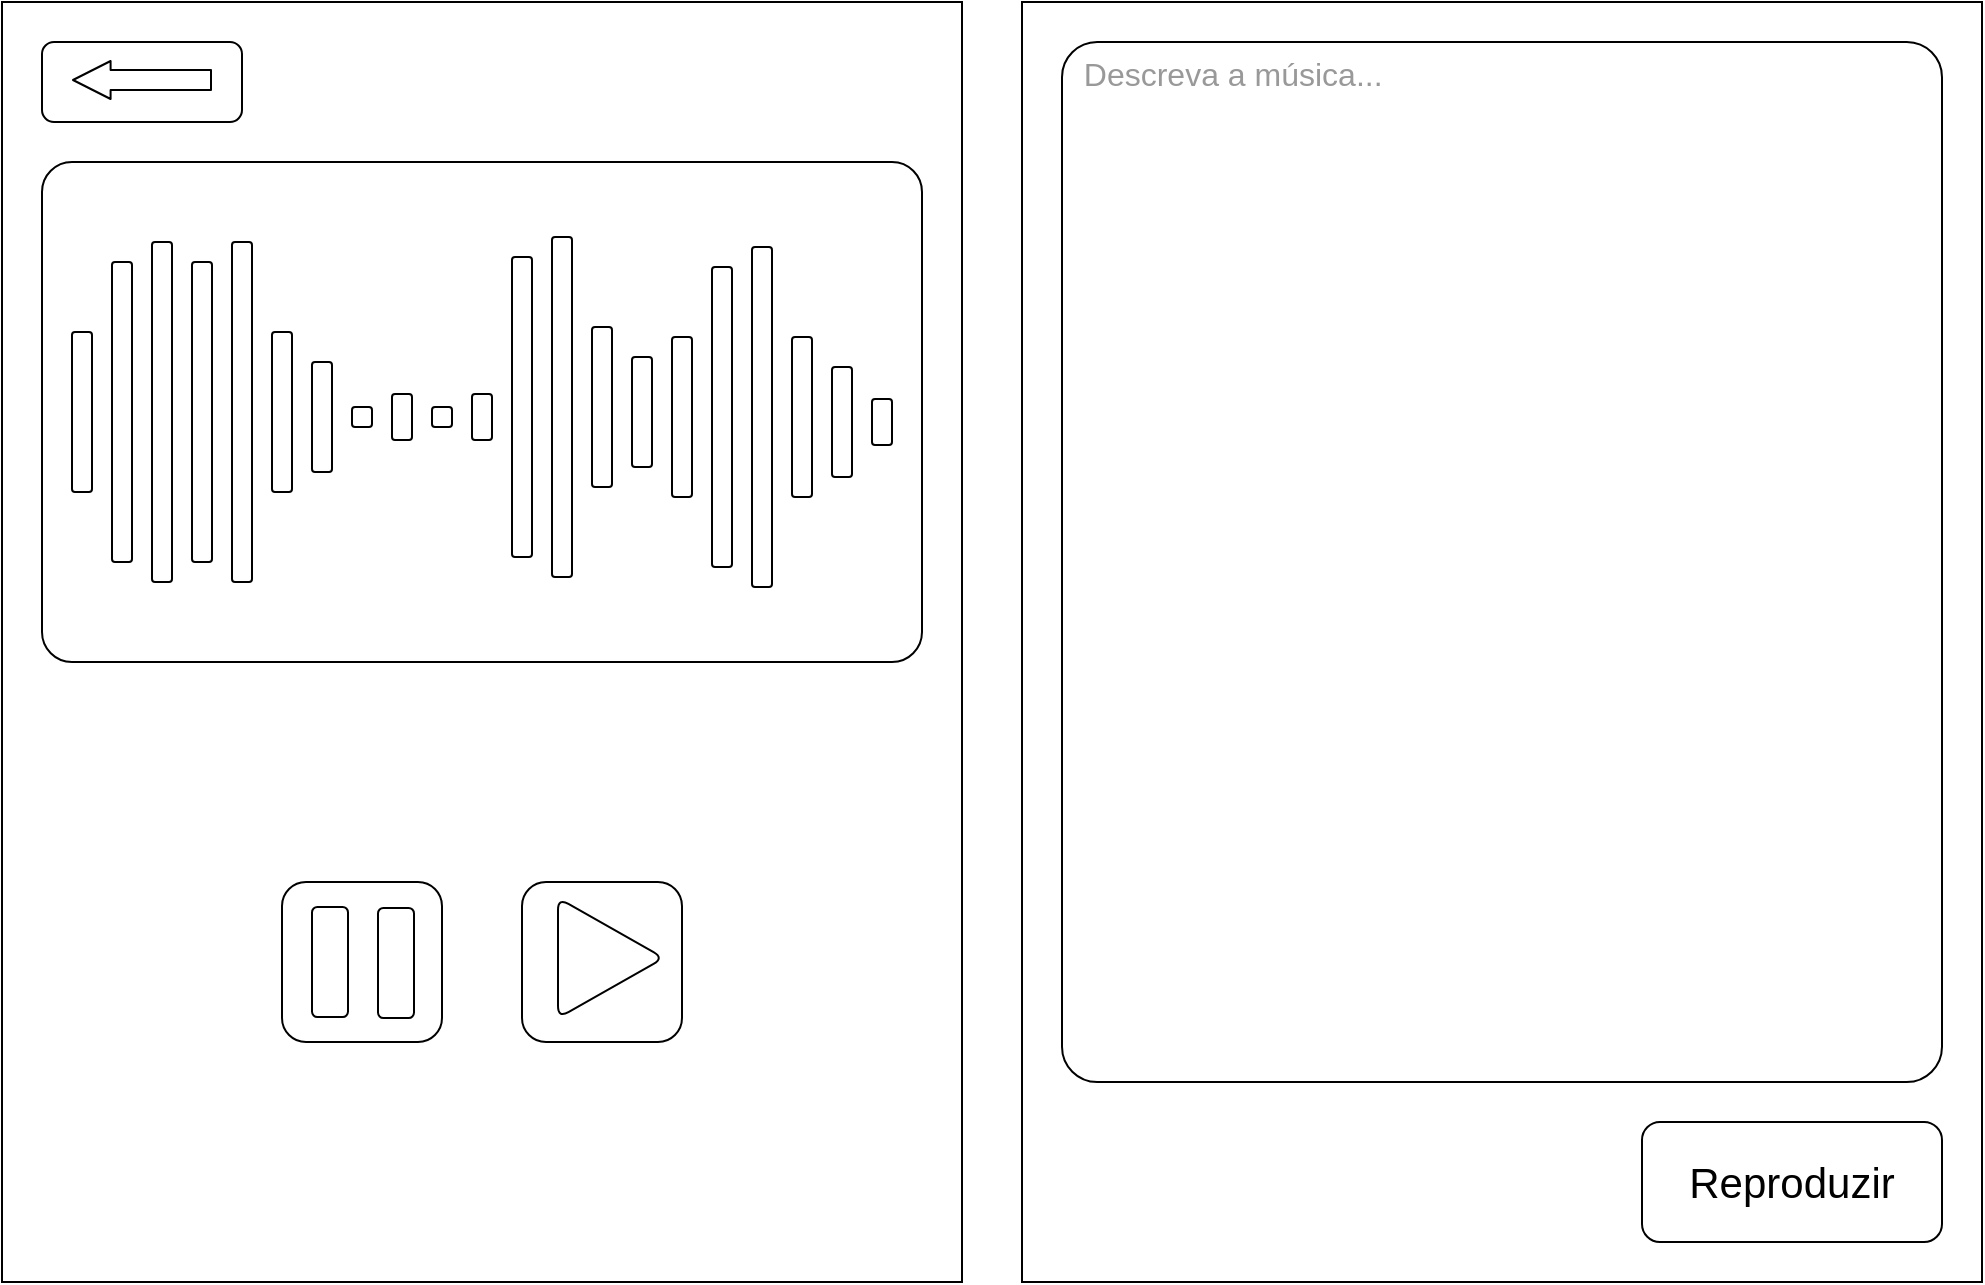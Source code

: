 <mxfile version="12.2.4" pages="1"><diagram id="DpO4gBxJCPLxxZKnZP1k" name="Page-1"><mxGraphModel dx="1727" dy="746" grid="1" gridSize="10" guides="1" tooltips="1" connect="1" arrows="1" fold="1" page="1" pageScale="1" pageWidth="1600" pageHeight="900" math="0" shadow="0"><root><mxCell id="0"/><mxCell id="1" parent="0"/><mxCell id="2" value="" style="rounded=0;whiteSpace=wrap;html=1;" parent="1" vertex="1"><mxGeometry x="110" y="130" width="480" height="640" as="geometry"/></mxCell><mxCell id="4" value="" style="rounded=0;whiteSpace=wrap;html=1;" parent="1" vertex="1"><mxGeometry x="620" y="130" width="480" height="640" as="geometry"/></mxCell><mxCell id="5" value="" style="rounded=1;whiteSpace=wrap;html=1;" parent="1" vertex="1"><mxGeometry x="130" y="150" width="100" height="40" as="geometry"/></mxCell><mxCell id="11" value="" style="shape=flexArrow;endArrow=classic;html=1;endWidth=8;endSize=5.932;" parent="1" edge="1"><mxGeometry width="50" height="50" relative="1" as="geometry"><mxPoint x="215" y="169" as="sourcePoint"/><mxPoint x="145" y="169" as="targetPoint"/></mxGeometry></mxCell><mxCell id="12" value="" style="rounded=1;whiteSpace=wrap;html=1;arcSize=6;" parent="1" vertex="1"><mxGeometry x="130" y="210" width="440" height="250" as="geometry"/></mxCell><mxCell id="13" value="" style="rounded=1;whiteSpace=wrap;html=1;" parent="1" vertex="1"><mxGeometry x="250" y="570" width="80" height="80" as="geometry"/></mxCell><mxCell id="14" value="" style="rounded=1;whiteSpace=wrap;html=1;" parent="1" vertex="1"><mxGeometry x="370" y="570" width="80" height="80" as="geometry"/></mxCell><mxCell id="15" value="" style="rounded=1;whiteSpace=wrap;html=1;" parent="1" vertex="1"><mxGeometry x="145" y="295" width="10" height="80" as="geometry"/></mxCell><mxCell id="16" value="" style="rounded=1;whiteSpace=wrap;html=1;" parent="1" vertex="1"><mxGeometry x="165" y="260" width="10" height="150" as="geometry"/></mxCell><mxCell id="17" value="" style="rounded=1;whiteSpace=wrap;html=1;" parent="1" vertex="1"><mxGeometry x="185" y="250" width="10" height="170" as="geometry"/></mxCell><mxCell id="18" value="" style="rounded=1;whiteSpace=wrap;html=1;" parent="1" vertex="1"><mxGeometry x="205" y="260" width="10" height="150" as="geometry"/></mxCell><mxCell id="19" value="" style="rounded=1;whiteSpace=wrap;html=1;" parent="1" vertex="1"><mxGeometry x="225" y="250" width="10" height="170" as="geometry"/></mxCell><mxCell id="20" value="" style="rounded=1;whiteSpace=wrap;html=1;" parent="1" vertex="1"><mxGeometry x="245" y="295" width="10" height="80" as="geometry"/></mxCell><mxCell id="21" value="" style="rounded=1;whiteSpace=wrap;html=1;" parent="1" vertex="1"><mxGeometry x="265" y="310" width="10" height="55" as="geometry"/></mxCell><mxCell id="22" value="" style="rounded=1;whiteSpace=wrap;html=1;" parent="1" vertex="1"><mxGeometry x="285" y="332.5" width="10" height="10" as="geometry"/></mxCell><mxCell id="23" value="" style="rounded=1;whiteSpace=wrap;html=1;" parent="1" vertex="1"><mxGeometry x="305" y="326" width="10" height="23" as="geometry"/></mxCell><mxCell id="24" value="" style="rounded=1;whiteSpace=wrap;html=1;" parent="1" vertex="1"><mxGeometry x="325" y="332.5" width="10" height="10" as="geometry"/></mxCell><mxCell id="25" value="" style="rounded=1;whiteSpace=wrap;html=1;" parent="1" vertex="1"><mxGeometry x="345" y="326" width="10" height="23" as="geometry"/></mxCell><mxCell id="29" value="" style="rounded=1;whiteSpace=wrap;html=1;" parent="1" vertex="1"><mxGeometry x="365" y="257.5" width="10" height="150" as="geometry"/></mxCell><mxCell id="30" value="" style="rounded=1;whiteSpace=wrap;html=1;" parent="1" vertex="1"><mxGeometry x="385" y="247.5" width="10" height="170" as="geometry"/></mxCell><mxCell id="31" value="" style="rounded=1;whiteSpace=wrap;html=1;" parent="1" vertex="1"><mxGeometry x="405" y="292.5" width="10" height="80" as="geometry"/></mxCell><mxCell id="32" value="" style="rounded=1;whiteSpace=wrap;html=1;" parent="1" vertex="1"><mxGeometry x="425" y="307.5" width="10" height="55" as="geometry"/></mxCell><mxCell id="33" value="" style="rounded=1;whiteSpace=wrap;html=1;" parent="1" vertex="1"><mxGeometry x="445" y="297.5" width="10" height="80" as="geometry"/></mxCell><mxCell id="34" value="" style="rounded=1;whiteSpace=wrap;html=1;" parent="1" vertex="1"><mxGeometry x="465" y="262.5" width="10" height="150" as="geometry"/></mxCell><mxCell id="35" value="" style="rounded=1;whiteSpace=wrap;html=1;" parent="1" vertex="1"><mxGeometry x="485" y="252.5" width="10" height="170" as="geometry"/></mxCell><mxCell id="36" value="" style="rounded=1;whiteSpace=wrap;html=1;" parent="1" vertex="1"><mxGeometry x="505" y="297.5" width="10" height="80" as="geometry"/></mxCell><mxCell id="37" value="" style="rounded=1;whiteSpace=wrap;html=1;" parent="1" vertex="1"><mxGeometry x="525" y="312.5" width="10" height="55" as="geometry"/></mxCell><mxCell id="38" value="" style="rounded=1;whiteSpace=wrap;html=1;" parent="1" vertex="1"><mxGeometry x="545" y="328.5" width="10" height="23" as="geometry"/></mxCell><mxCell id="40" value="" style="rounded=1;whiteSpace=wrap;html=1;" parent="1" vertex="1"><mxGeometry x="265" y="582.5" width="18" height="55" as="geometry"/></mxCell><mxCell id="41" value="" style="rounded=1;whiteSpace=wrap;html=1;" parent="1" vertex="1"><mxGeometry x="298" y="583" width="18" height="55" as="geometry"/></mxCell><mxCell id="42" value="" style="triangle;whiteSpace=wrap;html=1;rounded=1;arcSize=12;" parent="1" vertex="1"><mxGeometry x="388" y="578" width="53" height="60" as="geometry"/></mxCell><mxCell id="43" value="&lt;font style=&quot;font-size: 16px&quot;&gt;&amp;nbsp; &lt;font color=&quot;#999999&quot; style=&quot;font-size: 16px&quot;&gt;Descreva a música...&lt;/font&gt;&lt;/font&gt;" style="rounded=1;whiteSpace=wrap;html=1;arcSize=4;align=left;horizontal=1;verticalAlign=top;" parent="1" vertex="1"><mxGeometry x="640" y="150" width="440" height="520" as="geometry"/></mxCell><mxCell id="44" value="&lt;font style=&quot;font-size: 21px&quot;&gt;Reproduzir&lt;/font&gt;" style="rounded=1;whiteSpace=wrap;html=1;" parent="1" vertex="1"><mxGeometry x="930" y="690" width="150" height="60" as="geometry"/></mxCell></root></mxGraphModel></diagram></mxfile>